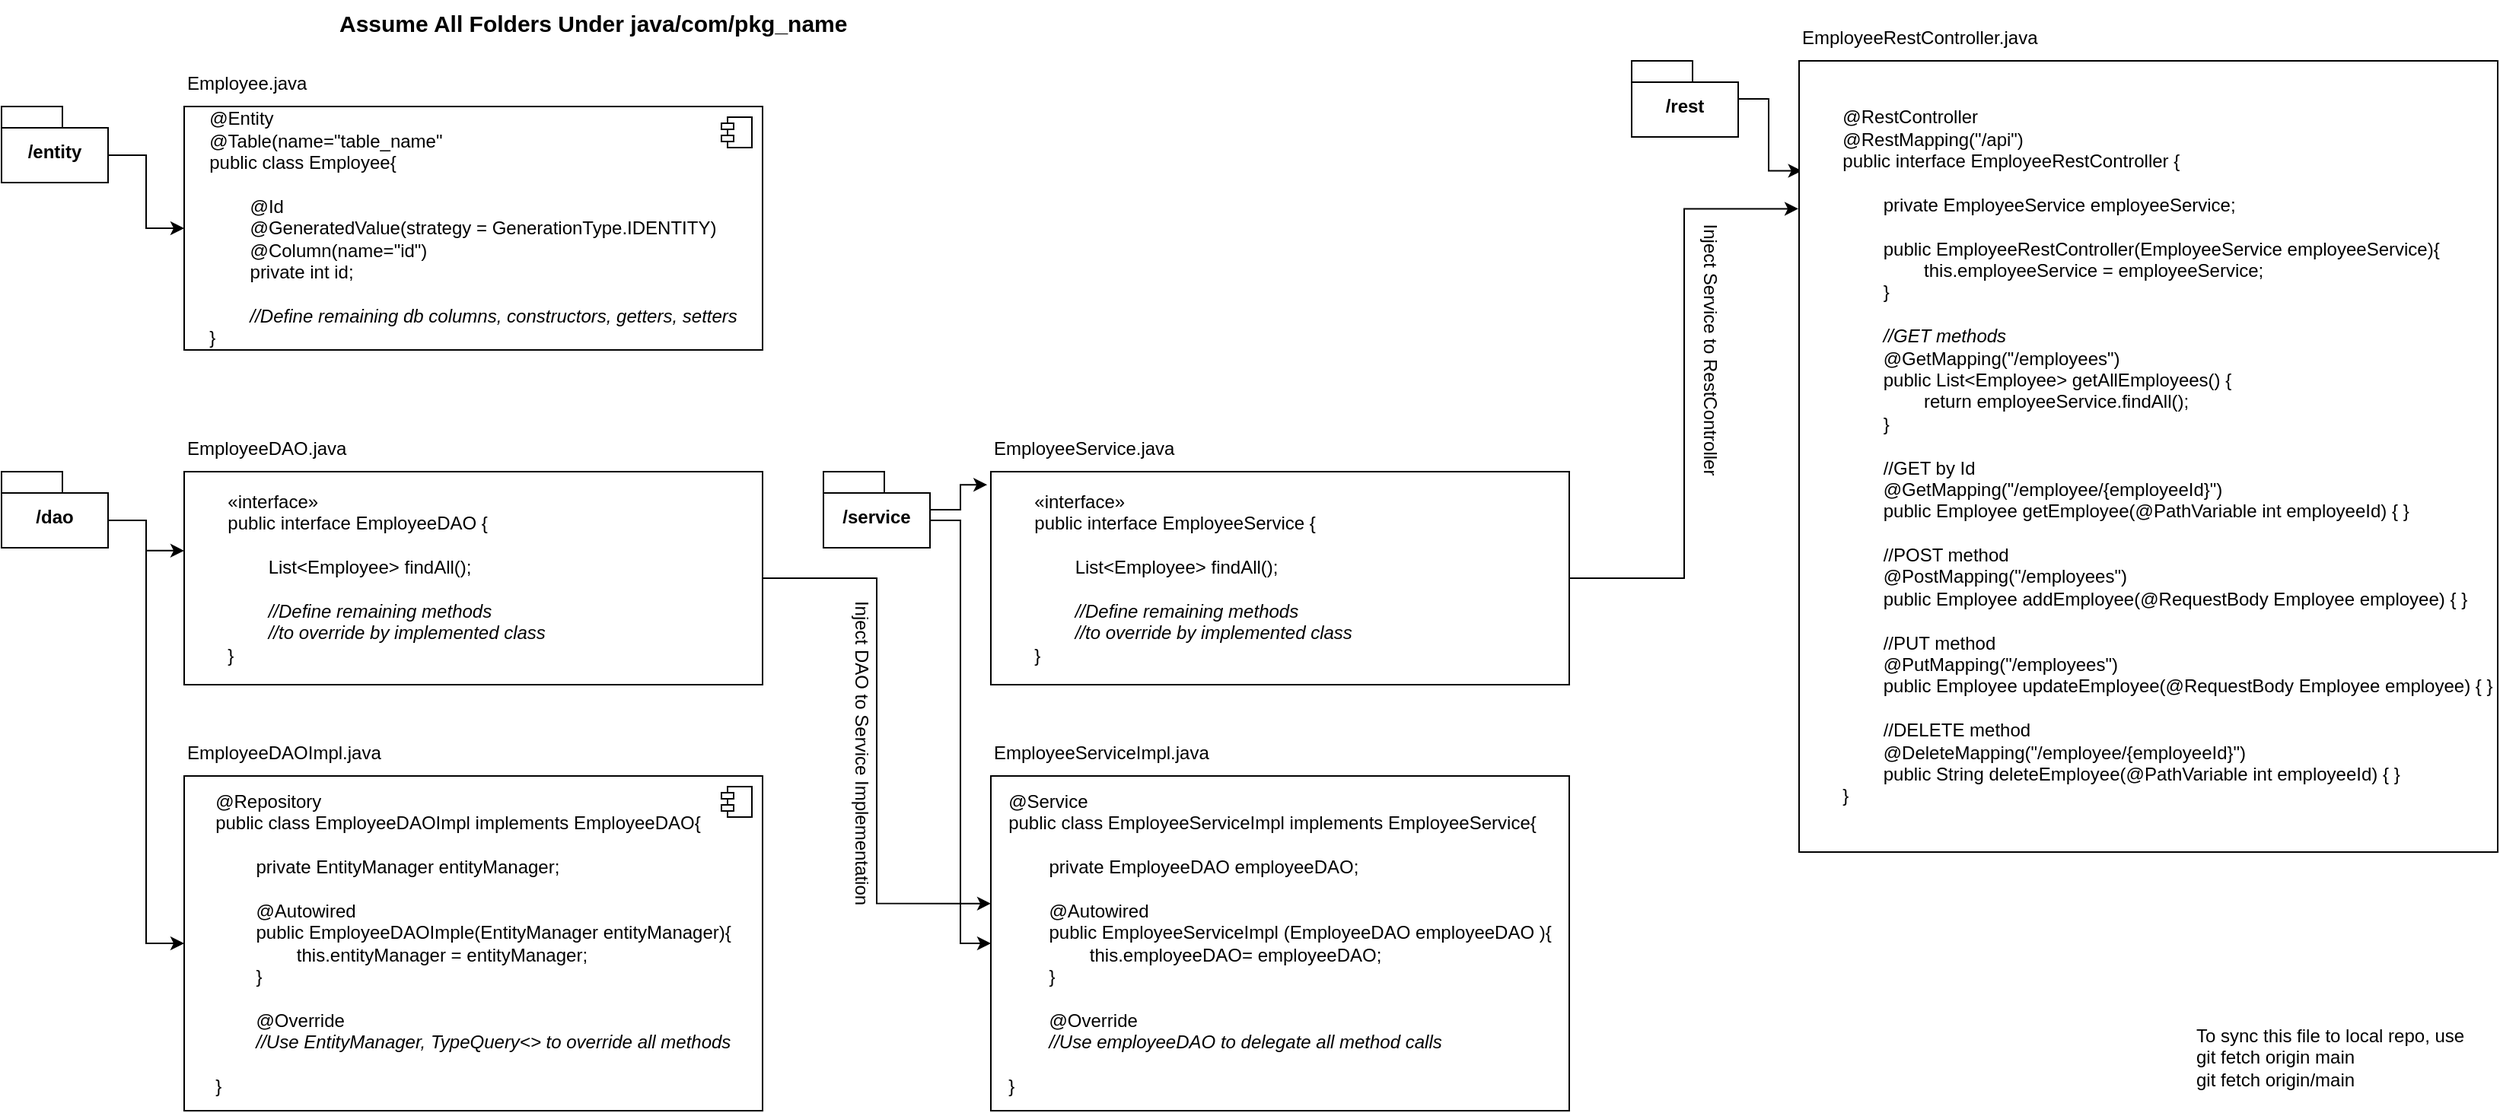 <mxfile version="24.0.2" type="github">
  <diagram name="Page-1" id="POYR0kquh3LaQUKK0Cn5">
    <mxGraphModel dx="1050" dy="557" grid="1" gridSize="10" guides="1" tooltips="1" connect="1" arrows="1" fold="1" page="1" pageScale="1" pageWidth="850" pageHeight="1100" math="0" shadow="0">
      <root>
        <mxCell id="0" />
        <mxCell id="1" parent="0" />
        <mxCell id="C-kAj3b6HFjy4aycYAWX-2" value="&lt;div&gt;To sync this file to local repo, use&lt;/div&gt;git fetch origin main&lt;div&gt;git fetch origin/main&lt;/div&gt;" style="text;strokeColor=none;align=left;fillColor=none;html=1;verticalAlign=middle;whiteSpace=wrap;rounded=0;" vertex="1" parent="1">
          <mxGeometry x="1460" y="680" width="200" height="30" as="geometry" />
        </mxCell>
        <mxCell id="C-kAj3b6HFjy4aycYAWX-6" value="&lt;div style=&quot;font-size: 15px;&quot;&gt;Assume All Folders Under java/com/pkg_name&lt;/div&gt;" style="text;strokeColor=none;align=left;fillColor=none;html=1;verticalAlign=middle;whiteSpace=wrap;rounded=0;fontSize=15;fontStyle=1" vertex="1" parent="1">
          <mxGeometry x="240" width="350" height="30" as="geometry" />
        </mxCell>
        <mxCell id="C-kAj3b6HFjy4aycYAWX-15" style="edgeStyle=orthogonalEdgeStyle;rounded=0;orthogonalLoop=1;jettySize=auto;html=1;exitX=0;exitY=0;exitDx=70;exitDy=32;exitPerimeter=0;entryX=0;entryY=0.5;entryDx=0;entryDy=0;" edge="1" parent="1" source="C-kAj3b6HFjy4aycYAWX-10" target="C-kAj3b6HFjy4aycYAWX-12">
          <mxGeometry relative="1" as="geometry" />
        </mxCell>
        <mxCell id="C-kAj3b6HFjy4aycYAWX-10" value="/entity" style="shape=folder;fontStyle=1;spacingTop=10;tabWidth=40;tabHeight=14;tabPosition=left;html=1;whiteSpace=wrap;" vertex="1" parent="1">
          <mxGeometry x="20" y="70" width="70" height="50" as="geometry" />
        </mxCell>
        <mxCell id="C-kAj3b6HFjy4aycYAWX-11" value="/dao" style="shape=folder;fontStyle=1;spacingTop=10;tabWidth=40;tabHeight=14;tabPosition=left;html=1;whiteSpace=wrap;" vertex="1" parent="1">
          <mxGeometry x="20" y="310" width="70" height="50" as="geometry" />
        </mxCell>
        <mxCell id="C-kAj3b6HFjy4aycYAWX-12" value="&lt;div style=&quot;text-align: left;&quot;&gt;&lt;span style=&quot;background-color: initial;&quot;&gt;@Entity&lt;/span&gt;&lt;/div&gt;&lt;div style=&quot;text-align: left;&quot;&gt;&lt;span style=&quot;background-color: initial;&quot;&gt;@Table(name=&quot;table_name&quot;&lt;/span&gt;&lt;/div&gt;&lt;div&gt;&lt;div style=&quot;text-align: left;&quot;&gt;&lt;span style=&quot;background-color: initial; text-align: center;&quot;&gt;public class Employee{&lt;/span&gt;&lt;br&gt;&lt;/div&gt;&lt;/div&gt;&lt;div style=&quot;text-align: left;&quot;&gt;&lt;span style=&quot;white-space: pre;&quot;&gt;&#x9;&lt;/span&gt;&lt;br&gt;&lt;div style=&quot;text-align: left;&quot;&gt;&lt;span style=&quot;background-color: initial; text-align: center;&quot;&gt;&lt;span style=&quot;white-space: pre;&quot;&gt;&#x9;&lt;/span&gt;@Id&lt;br&gt;&lt;span style=&quot;white-space: pre;&quot;&gt;&#x9;&lt;/span&gt;@GeneratedValue(strategy = GenerationType.IDENTITY)&lt;br&gt;&lt;span style=&quot;white-space: pre;&quot;&gt;&#x9;&lt;/span&gt;@Column(name=&quot;id&quot;)&lt;br&gt;&lt;span style=&quot;white-space: pre;&quot;&gt;&#x9;&lt;/span&gt;private int id;&lt;/span&gt;&lt;/div&gt;&lt;div style=&quot;text-align: left;&quot;&gt;&lt;span style=&quot;background-color: initial; text-align: center;&quot;&gt;&lt;span style=&quot;white-space: pre;&quot;&gt;&#x9;&lt;/span&gt;&lt;br&gt;&lt;/span&gt;&lt;/div&gt;&lt;div style=&quot;text-align: left;&quot;&gt;&lt;span style=&quot;white-space: pre;&quot;&gt;&#x9;&lt;/span&gt;&lt;i&gt;//Define remaining db columns, constructors, getters, setters&lt;/i&gt;&lt;br&gt;&lt;/div&gt;&lt;/div&gt;&lt;div style=&quot;text-align: left;&quot;&gt;}&lt;/div&gt;" style="html=1;dropTarget=0;whiteSpace=wrap;" vertex="1" parent="1">
          <mxGeometry x="140" y="70" width="380" height="160" as="geometry" />
        </mxCell>
        <mxCell id="C-kAj3b6HFjy4aycYAWX-13" value="" style="shape=module;jettyWidth=8;jettyHeight=4;" vertex="1" parent="C-kAj3b6HFjy4aycYAWX-12">
          <mxGeometry x="1" width="20" height="20" relative="1" as="geometry">
            <mxPoint x="-27" y="7" as="offset" />
          </mxGeometry>
        </mxCell>
        <mxCell id="C-kAj3b6HFjy4aycYAWX-16" value="&lt;div style=&quot;text-align: left;&quot;&gt;&lt;span style=&quot;background-color: initial;&quot;&gt;@Repository&lt;/span&gt;&lt;/div&gt;&lt;div style=&quot;text-align: left;&quot;&gt;&lt;span style=&quot;background-color: initial; text-align: center;&quot;&gt;public class EmployeeDAOImpl implements EmployeeDAO{&lt;/span&gt;&lt;br&gt;&lt;/div&gt;&lt;div style=&quot;text-align: left;&quot;&gt;&lt;span style=&quot;white-space: pre;&quot;&gt;&#x9;&lt;/span&gt;&lt;br&gt;&lt;div style=&quot;text-align: left;&quot;&gt;&lt;span style=&quot;background-color: initial; text-align: center;&quot;&gt;&lt;span style=&quot;white-space: pre;&quot;&gt;&#x9;&lt;/span&gt;private EntityManager entityManager;&lt;/span&gt;&lt;/div&gt;&lt;div style=&quot;text-align: left;&quot;&gt;&lt;span style=&quot;white-space: pre;&quot;&gt;&#x9;&lt;/span&gt;&lt;br&gt;&lt;/div&gt;&lt;div style=&quot;text-align: left;&quot;&gt;&lt;span style=&quot;white-space: pre;&quot;&gt;&#x9;&lt;/span&gt;@Autowired&lt;br&gt;&lt;/div&gt;&lt;div style=&quot;text-align: left;&quot;&gt;&lt;span style=&quot;white-space: pre;&quot;&gt;&#x9;&lt;/span&gt;public EmployeeDAOImple(EntityManager entityManager){&lt;/div&gt;&lt;div style=&quot;text-align: left;&quot;&gt;&lt;span style=&quot;white-space: pre;&quot;&gt;&#x9;&lt;/span&gt;&lt;span style=&quot;white-space: pre;&quot;&gt;&#x9;&lt;/span&gt;this.entityManager = entityManager;&lt;br&gt;&lt;/div&gt;&lt;div style=&quot;text-align: left;&quot;&gt;&lt;span style=&quot;white-space: pre;&quot;&gt;&#x9;&lt;/span&gt;}&lt;br&gt;&lt;/div&gt;&lt;div style=&quot;text-align: left;&quot;&gt;&lt;br&gt;&lt;/div&gt;&lt;div style=&quot;text-align: left;&quot;&gt;&lt;span style=&quot;white-space: pre;&quot;&gt;&#x9;&lt;/span&gt;@Override&lt;/div&gt;&lt;div style=&quot;text-align: left;&quot;&gt;&lt;span style=&quot;white-space: pre;&quot;&gt;&#x9;&lt;/span&gt;&lt;i&gt;//Use EntityManager, TypeQuery&amp;lt;&amp;gt; to override all methods&lt;/i&gt;&lt;br&gt;&lt;/div&gt;&lt;div style=&quot;text-align: left;&quot;&gt;&lt;span style=&quot;white-space: pre;&quot;&gt;&#x9;&lt;/span&gt;&lt;br&gt;&lt;/div&gt;&lt;/div&gt;&lt;div style=&quot;text-align: left;&quot;&gt;}&lt;/div&gt;" style="html=1;dropTarget=0;whiteSpace=wrap;" vertex="1" parent="1">
          <mxGeometry x="140" y="510" width="380" height="220" as="geometry" />
        </mxCell>
        <mxCell id="C-kAj3b6HFjy4aycYAWX-17" value="" style="shape=module;jettyWidth=8;jettyHeight=4;" vertex="1" parent="C-kAj3b6HFjy4aycYAWX-16">
          <mxGeometry x="1" width="20" height="20" relative="1" as="geometry">
            <mxPoint x="-27" y="7" as="offset" />
          </mxGeometry>
        </mxCell>
        <mxCell id="C-kAj3b6HFjy4aycYAWX-18" style="edgeStyle=orthogonalEdgeStyle;rounded=0;orthogonalLoop=1;jettySize=auto;html=1;exitX=0;exitY=0;exitDx=70;exitDy=32;exitPerimeter=0;entryX=0;entryY=0.5;entryDx=0;entryDy=0;" edge="1" parent="1" source="C-kAj3b6HFjy4aycYAWX-11" target="C-kAj3b6HFjy4aycYAWX-16">
          <mxGeometry relative="1" as="geometry" />
        </mxCell>
        <mxCell id="C-kAj3b6HFjy4aycYAWX-19" value="&lt;span style=&quot;white-space: pre;&quot;&gt;&#x9;&lt;/span&gt;«interface»&lt;br&gt;&lt;span style=&quot;white-space: pre;&quot;&gt;&#x9;&lt;/span&gt;public interface EmployeeDAO {&lt;div&gt;&lt;br&gt;&lt;/div&gt;&lt;div&gt;&lt;span style=&quot;white-space: pre;&quot;&gt;&#x9;&lt;span style=&quot;white-space: pre;&quot;&gt;&#x9;&lt;/span&gt;List&amp;lt;Employee&amp;gt; findAll();&lt;/span&gt;&lt;/div&gt;&lt;div&gt;&lt;/div&gt;&lt;div&gt;&lt;span style=&quot;white-space: pre;&quot;&gt;&#x9;&lt;/span&gt;&lt;br&gt;&lt;/div&gt;&lt;div&gt;&lt;span style=&quot;white-space: pre;&quot;&gt;&#x9;&lt;/span&gt;&lt;span style=&quot;white-space: pre;&quot;&gt;&#x9;&lt;/span&gt;&lt;i&gt;//Define remaining methods&amp;nbsp;&lt;/i&gt;&lt;/div&gt;&lt;div&gt;&lt;i&gt;&lt;span style=&quot;white-space: pre;&quot;&gt;&#x9;&lt;/span&gt;&lt;span style=&quot;white-space: pre;&quot;&gt;&#x9;&lt;/span&gt;//to override by implemented class&lt;/i&gt;&lt;br&gt;&lt;/div&gt;&lt;div&gt;&lt;span style=&quot;white-space: pre;&quot;&gt;&#x9;&lt;/span&gt;}&lt;br&gt;&lt;/div&gt;" style="html=1;whiteSpace=wrap;align=left;" vertex="1" parent="1">
          <mxGeometry x="140" y="310" width="380" height="140" as="geometry" />
        </mxCell>
        <mxCell id="C-kAj3b6HFjy4aycYAWX-20" value="Employee.java" style="text;strokeColor=none;align=left;fillColor=none;html=1;verticalAlign=middle;whiteSpace=wrap;rounded=0;" vertex="1" parent="1">
          <mxGeometry x="140" y="40" width="60" height="30" as="geometry" />
        </mxCell>
        <mxCell id="C-kAj3b6HFjy4aycYAWX-21" value="EmployeeDAO.java" style="text;strokeColor=none;align=left;fillColor=none;html=1;verticalAlign=middle;whiteSpace=wrap;rounded=0;" vertex="1" parent="1">
          <mxGeometry x="140" y="280" width="60" height="30" as="geometry" />
        </mxCell>
        <mxCell id="C-kAj3b6HFjy4aycYAWX-23" value="EmployeeDAOImpl.java" style="text;strokeColor=none;align=left;fillColor=none;html=1;verticalAlign=middle;whiteSpace=wrap;rounded=0;" vertex="1" parent="1">
          <mxGeometry x="140" y="480" width="60" height="30" as="geometry" />
        </mxCell>
        <mxCell id="C-kAj3b6HFjy4aycYAWX-24" style="edgeStyle=orthogonalEdgeStyle;rounded=0;orthogonalLoop=1;jettySize=auto;html=1;exitX=0;exitY=0;exitDx=70;exitDy=32;exitPerimeter=0;entryX=0;entryY=0.371;entryDx=0;entryDy=0;entryPerimeter=0;" edge="1" parent="1" source="C-kAj3b6HFjy4aycYAWX-11" target="C-kAj3b6HFjy4aycYAWX-19">
          <mxGeometry relative="1" as="geometry" />
        </mxCell>
        <mxCell id="C-kAj3b6HFjy4aycYAWX-31" style="edgeStyle=orthogonalEdgeStyle;rounded=0;orthogonalLoop=1;jettySize=auto;html=1;exitX=0;exitY=0;exitDx=70;exitDy=32;exitPerimeter=0;entryX=0;entryY=0.5;entryDx=0;entryDy=0;" edge="1" parent="1" source="C-kAj3b6HFjy4aycYAWX-25" target="C-kAj3b6HFjy4aycYAWX-26">
          <mxGeometry relative="1" as="geometry" />
        </mxCell>
        <mxCell id="C-kAj3b6HFjy4aycYAWX-36" value="" style="edgeStyle=orthogonalEdgeStyle;rounded=0;orthogonalLoop=1;jettySize=auto;html=1;entryX=-0.04;entryY=1.287;entryDx=0;entryDy=0;entryPerimeter=0;" edge="1" parent="1" source="C-kAj3b6HFjy4aycYAWX-25" target="C-kAj3b6HFjy4aycYAWX-29">
          <mxGeometry relative="1" as="geometry" />
        </mxCell>
        <mxCell id="C-kAj3b6HFjy4aycYAWX-25" value="/service" style="shape=folder;fontStyle=1;spacingTop=10;tabWidth=40;tabHeight=14;tabPosition=left;html=1;whiteSpace=wrap;" vertex="1" parent="1">
          <mxGeometry x="560" y="310" width="70" height="50" as="geometry" />
        </mxCell>
        <mxCell id="C-kAj3b6HFjy4aycYAWX-26" value="&lt;div style=&quot;text-align: left;&quot;&gt;&lt;span style=&quot;background-color: initial;&quot;&gt;@Service&lt;/span&gt;&lt;/div&gt;&lt;div style=&quot;text-align: left;&quot;&gt;&lt;span style=&quot;background-color: initial; text-align: center;&quot;&gt;public class EmployeeServiceImpl implements EmployeeService{&lt;/span&gt;&lt;br&gt;&lt;/div&gt;&lt;div style=&quot;text-align: left;&quot;&gt;&lt;span style=&quot;white-space: pre;&quot;&gt;&#x9;&lt;/span&gt;&lt;br&gt;&lt;div style=&quot;text-align: left;&quot;&gt;&lt;span style=&quot;background-color: initial; text-align: center;&quot;&gt;&lt;span style=&quot;white-space: pre;&quot;&gt;&#x9;&lt;/span&gt;private EmployeeDAO employeeDAO;&lt;/span&gt;&lt;/div&gt;&lt;div style=&quot;text-align: left;&quot;&gt;&lt;span style=&quot;white-space: pre;&quot;&gt;&#x9;&lt;/span&gt;&lt;br&gt;&lt;/div&gt;&lt;div style=&quot;text-align: left;&quot;&gt;&lt;span style=&quot;white-space: pre;&quot;&gt;&#x9;&lt;/span&gt;@Autowired&lt;br&gt;&lt;/div&gt;&lt;div style=&quot;text-align: left;&quot;&gt;&lt;span style=&quot;white-space: pre;&quot;&gt;&#x9;&lt;/span&gt;public&amp;nbsp;&lt;span style=&quot;text-align: center;&quot;&gt;EmployeeServiceImpl&amp;nbsp;&lt;/span&gt;(&lt;span style=&quot;text-align: center;&quot;&gt;EmployeeDAO e&lt;/span&gt;&lt;span style=&quot;text-align: center;&quot;&gt;mployeeDAO&lt;/span&gt;&lt;span style=&quot;text-align: center;&quot;&gt;&amp;nbsp;&lt;/span&gt;){&lt;/div&gt;&lt;div style=&quot;text-align: left;&quot;&gt;&lt;span style=&quot;white-space: pre;&quot;&gt;&#x9;&lt;/span&gt;&lt;span style=&quot;white-space: pre;&quot;&gt;&#x9;&lt;/span&gt;this.&lt;span style=&quot;text-align: center;&quot;&gt;employeeDAO&lt;/span&gt;=&amp;nbsp;&lt;span style=&quot;text-align: center;&quot;&gt;employeeDAO&lt;/span&gt;;&lt;br&gt;&lt;/div&gt;&lt;div style=&quot;text-align: left;&quot;&gt;&lt;span style=&quot;white-space: pre;&quot;&gt;&#x9;&lt;/span&gt;}&lt;br&gt;&lt;/div&gt;&lt;div style=&quot;text-align: left;&quot;&gt;&lt;br&gt;&lt;/div&gt;&lt;div style=&quot;text-align: left;&quot;&gt;&lt;span style=&quot;white-space: pre;&quot;&gt;&#x9;&lt;/span&gt;@Override&lt;/div&gt;&lt;div style=&quot;text-align: left;&quot;&gt;&lt;span style=&quot;white-space: pre;&quot;&gt;&#x9;&lt;/span&gt;&lt;i&gt;//Use employeeDAO to delegate all method calls&lt;/i&gt;&lt;br&gt;&lt;/div&gt;&lt;div style=&quot;text-align: left;&quot;&gt;&lt;span style=&quot;white-space: pre;&quot;&gt;&#x9;&lt;/span&gt;&lt;br&gt;&lt;/div&gt;&lt;/div&gt;&lt;div style=&quot;text-align: left;&quot;&gt;}&lt;/div&gt;" style="html=1;dropTarget=0;whiteSpace=wrap;" vertex="1" parent="1">
          <mxGeometry x="670" y="510" width="380" height="220" as="geometry" />
        </mxCell>
        <mxCell id="C-kAj3b6HFjy4aycYAWX-28" value="&lt;span style=&quot;white-space: pre;&quot;&gt;&#x9;&lt;/span&gt;«interface»&lt;br&gt;&lt;span style=&quot;white-space: pre;&quot;&gt;&#x9;&lt;/span&gt;public interface EmployeeService {&lt;div&gt;&lt;br&gt;&lt;/div&gt;&lt;div&gt;&lt;span style=&quot;white-space: pre;&quot;&gt;&#x9;&lt;span style=&quot;white-space: pre;&quot;&gt;&#x9;&lt;/span&gt;List&amp;lt;Employee&amp;gt; findAll();&lt;/span&gt;&lt;/div&gt;&lt;div&gt;&lt;/div&gt;&lt;div&gt;&lt;span style=&quot;white-space: pre;&quot;&gt;&#x9;&lt;/span&gt;&lt;br&gt;&lt;/div&gt;&lt;div&gt;&lt;span style=&quot;white-space: pre;&quot;&gt;&#x9;&lt;/span&gt;&lt;span style=&quot;white-space: pre;&quot;&gt;&#x9;&lt;/span&gt;&lt;i&gt;//Define remaining methods&amp;nbsp;&lt;/i&gt;&lt;/div&gt;&lt;div&gt;&lt;i&gt;&lt;span style=&quot;white-space: pre;&quot;&gt;&#x9;&lt;/span&gt;&lt;span style=&quot;white-space: pre;&quot;&gt;&#x9;&lt;/span&gt;//to override by implemented class&lt;/i&gt;&lt;br&gt;&lt;/div&gt;&lt;div&gt;&lt;span style=&quot;white-space: pre;&quot;&gt;&#x9;&lt;/span&gt;}&lt;br&gt;&lt;/div&gt;" style="html=1;whiteSpace=wrap;align=left;" vertex="1" parent="1">
          <mxGeometry x="670" y="310" width="380" height="140" as="geometry" />
        </mxCell>
        <mxCell id="C-kAj3b6HFjy4aycYAWX-29" value="EmployeeService.java" style="text;strokeColor=none;align=left;fillColor=none;html=1;verticalAlign=middle;whiteSpace=wrap;rounded=0;" vertex="1" parent="1">
          <mxGeometry x="670" y="280" width="60" height="30" as="geometry" />
        </mxCell>
        <mxCell id="C-kAj3b6HFjy4aycYAWX-30" value="EmployeeServiceImpl.java" style="text;strokeColor=none;align=left;fillColor=none;html=1;verticalAlign=middle;whiteSpace=wrap;rounded=0;" vertex="1" parent="1">
          <mxGeometry x="670" y="480" width="60" height="30" as="geometry" />
        </mxCell>
        <mxCell id="C-kAj3b6HFjy4aycYAWX-33" style="edgeStyle=orthogonalEdgeStyle;rounded=0;orthogonalLoop=1;jettySize=auto;html=1;exitX=1;exitY=0.5;exitDx=0;exitDy=0;entryX=0;entryY=0.381;entryDx=0;entryDy=0;entryPerimeter=0;" edge="1" parent="1" source="C-kAj3b6HFjy4aycYAWX-19" target="C-kAj3b6HFjy4aycYAWX-26">
          <mxGeometry relative="1" as="geometry" />
        </mxCell>
        <mxCell id="C-kAj3b6HFjy4aycYAWX-37" value="" style="edgeStyle=orthogonalEdgeStyle;rounded=0;orthogonalLoop=1;jettySize=auto;html=1;entryX=0.004;entryY=0.139;entryDx=0;entryDy=0;entryPerimeter=0;" edge="1" parent="1" source="C-kAj3b6HFjy4aycYAWX-38" target="C-kAj3b6HFjy4aycYAWX-39">
          <mxGeometry relative="1" as="geometry" />
        </mxCell>
        <mxCell id="C-kAj3b6HFjy4aycYAWX-38" value="/rest" style="shape=folder;fontStyle=1;spacingTop=10;tabWidth=40;tabHeight=14;tabPosition=left;html=1;whiteSpace=wrap;" vertex="1" parent="1">
          <mxGeometry x="1091" y="40" width="70" height="50" as="geometry" />
        </mxCell>
        <mxCell id="C-kAj3b6HFjy4aycYAWX-39" value="&lt;span style=&quot;white-space: pre;&quot;&gt;&#x9;&lt;/span&gt;@RestController&lt;div&gt;&lt;span style=&quot;white-space: pre;&quot;&gt;&#x9;&lt;/span&gt;@RestMapping(&quot;/api&quot;)&lt;br&gt;&lt;span style=&quot;white-space: pre;&quot;&gt;&#x9;&lt;/span&gt;public interface EmployeeRestController {&lt;div&gt;&lt;br&gt;&lt;/div&gt;&lt;div&gt;&lt;span style=&quot;white-space: pre;&quot;&gt;&#x9;&lt;span style=&quot;white-space: pre;&quot;&gt;&#x9;&lt;/span&gt;p&lt;/span&gt;rivate EmployeeService employeeService;&lt;/div&gt;&lt;div&gt;&lt;br&gt;&lt;/div&gt;&lt;div&gt;&lt;span style=&quot;white-space: pre;&quot;&gt;&#x9;&lt;/span&gt;&lt;span style=&quot;white-space: pre;&quot;&gt;&#x9;&lt;/span&gt;public EmployeeRestController(EmployeeService employeeService){&lt;/div&gt;&lt;div&gt;&lt;span style=&quot;white-space: pre;&quot;&gt;&#x9;&lt;/span&gt;&lt;span style=&quot;white-space: pre;&quot;&gt;&#x9;&lt;span style=&quot;white-space: pre;&quot;&gt;&#x9;&lt;/span&gt;this.employeeService = employeeService;&lt;/span&gt;&lt;/div&gt;&lt;div&gt;&lt;span style=&quot;white-space: pre;&quot;&gt;&#x9;&lt;/span&gt;&lt;span style=&quot;white-space: pre;&quot;&gt;&#x9;&lt;/span&gt;}&lt;br&gt;&lt;/div&gt;&lt;div&gt;&lt;/div&gt;&lt;div&gt;&lt;span style=&quot;white-space: pre;&quot;&gt;&#x9;&lt;/span&gt;&lt;br&gt;&lt;/div&gt;&lt;div&gt;&lt;span style=&quot;white-space: pre;&quot;&gt;&#x9;&lt;/span&gt;&lt;span style=&quot;white-space: pre;&quot;&gt;&#x9;&lt;/span&gt;&lt;i&gt;//GET methods&amp;nbsp;&lt;/i&gt;&lt;/div&gt;&lt;div&gt;&lt;span style=&quot;font-style: italic; white-space: pre;&quot;&gt;&#x9;&lt;/span&gt;&lt;span style=&quot;font-style: italic; white-space: pre;&quot;&gt;&#x9;&lt;/span&gt;@GetMapping(&quot;/employees&quot;)&lt;br&gt;&lt;/div&gt;&lt;div&gt;&lt;span style=&quot;white-space: pre;&quot;&gt;&#x9;&lt;/span&gt;&lt;span style=&quot;white-space: pre;&quot;&gt;&#x9;&lt;/span&gt;public List&amp;lt;Employee&amp;gt; getAllEmployees() {&amp;nbsp;&lt;/div&gt;&lt;div&gt;&lt;span style=&quot;white-space: pre;&quot;&gt;&#x9;&lt;/span&gt;&lt;span style=&quot;white-space: pre;&quot;&gt;&#x9;&lt;/span&gt;&lt;span style=&quot;white-space: pre;&quot;&gt;&#x9;&lt;/span&gt;return employeeService.findAll();&lt;br&gt;&lt;/div&gt;&lt;div&gt;&lt;span style=&quot;white-space: pre;&quot;&gt;&#x9;&lt;/span&gt;&lt;span style=&quot;white-space: pre;&quot;&gt;&#x9;&lt;/span&gt;}&lt;br&gt;&lt;/div&gt;&lt;div&gt;&lt;span style=&quot;white-space: pre;&quot;&gt;&#x9;&lt;/span&gt;&lt;span style=&quot;white-space: pre;&quot;&gt;&#x9;&lt;/span&gt;&lt;br&gt;&lt;/div&gt;&lt;div&gt;&lt;span style=&quot;white-space: pre;&quot;&gt;&#x9;&lt;/span&gt;&lt;span style=&quot;white-space: pre;&quot;&gt;&#x9;&lt;/span&gt;//GET by Id&lt;br&gt;&lt;/div&gt;&lt;div&gt;&lt;span style=&quot;white-space: pre;&quot;&gt;&#x9;&lt;/span&gt;&lt;span style=&quot;white-space: pre;&quot;&gt;&#x9;&lt;/span&gt;@GetMapping(&quot;/employee/{employeeId}&quot;)&lt;br&gt;&lt;/div&gt;&lt;div&gt;&lt;span style=&quot;white-space: pre;&quot;&gt;&#x9;&lt;/span&gt;&lt;span style=&quot;white-space: pre;&quot;&gt;&#x9;&lt;/span&gt;public Employee getEmployee(@PathVariable int employeeId) { }&lt;br&gt;&lt;/div&gt;&lt;div&gt;&lt;br&gt;&lt;/div&gt;&lt;div&gt;&lt;span style=&quot;white-space: pre;&quot;&gt;&#x9;&lt;/span&gt;&lt;span style=&quot;white-space: pre;&quot;&gt;&#x9;&lt;/span&gt;//POST method&lt;br&gt;&lt;/div&gt;&lt;div&gt;&lt;span style=&quot;white-space: pre;&quot;&gt;&#x9;&lt;/span&gt;&lt;span style=&quot;white-space: pre;&quot;&gt;&#x9;&lt;/span&gt;@PostMapping(&quot;/employees&quot;)&lt;br&gt;&lt;/div&gt;&lt;div&gt;&lt;span style=&quot;white-space: pre;&quot;&gt;&#x9;&lt;/span&gt;&lt;span style=&quot;white-space: pre;&quot;&gt;&#x9;&lt;/span&gt;public Employee addEmployee(@RequestBody Employee employee) { }&lt;br&gt;&lt;/div&gt;&lt;div&gt;&lt;br&gt;&lt;/div&gt;&lt;div&gt;&lt;span style=&quot;white-space: pre;&quot;&gt;&#x9;&lt;/span&gt;&lt;span style=&quot;white-space: pre;&quot;&gt;&#x9;&lt;/span&gt;&lt;span style=&quot;background-color: initial;&quot;&gt;//PUT method&lt;/span&gt;&lt;br&gt;&lt;/div&gt;&lt;div&gt;&lt;span style=&quot;white-space: pre;&quot;&gt;&#x9;&lt;/span&gt;&lt;span style=&quot;white-space: pre;&quot;&gt;&#x9;&lt;/span&gt;@PutMapping(&quot;/employees&quot;)&lt;br&gt;&lt;/div&gt;&lt;div&gt;&lt;span style=&quot;white-space: pre;&quot;&gt;&#x9;&lt;/span&gt;&lt;span style=&quot;white-space: pre;&quot;&gt;&#x9;&lt;/span&gt;public Employee updateEmployee(@RequestBody Employee employee) { }&lt;/div&gt;&lt;div&gt;&lt;br&gt;&lt;/div&gt;&lt;div&gt;&lt;span style=&quot;white-space: pre;&quot;&gt;&#x9;&lt;/span&gt;&lt;span style=&quot;white-space: pre;&quot;&gt;&#x9;&lt;/span&gt;//DELETE method&lt;br&gt;&lt;/div&gt;&lt;div&gt;&lt;span style=&quot;white-space: pre;&quot;&gt;&#x9;&lt;/span&gt;&lt;span style=&quot;white-space: pre;&quot;&gt;&#x9;&lt;/span&gt;@DeleteMapping(&quot;/employee/{employeeId}&quot;)&lt;br&gt;&lt;/div&gt;&lt;div&gt;&lt;span style=&quot;white-space: pre;&quot;&gt;&#x9;&lt;/span&gt;&lt;span style=&quot;white-space: pre;&quot;&gt;&#x9;&lt;/span&gt;public String deleteEmployee(@PathVariable int employeeId) { }&lt;br&gt;&lt;/div&gt;&lt;div&gt;&lt;span style=&quot;white-space: pre;&quot;&gt;&#x9;&lt;/span&gt;}&lt;br&gt;&lt;/div&gt;&lt;/div&gt;" style="html=1;whiteSpace=wrap;align=left;" vertex="1" parent="1">
          <mxGeometry x="1201" y="40" width="459" height="520" as="geometry" />
        </mxCell>
        <mxCell id="C-kAj3b6HFjy4aycYAWX-40" value="EmployeeRestController.java" style="text;strokeColor=none;align=left;fillColor=none;html=1;verticalAlign=middle;whiteSpace=wrap;rounded=0;" vertex="1" parent="1">
          <mxGeometry x="1201" y="10" width="60" height="30" as="geometry" />
        </mxCell>
        <mxCell id="C-kAj3b6HFjy4aycYAWX-41" style="edgeStyle=orthogonalEdgeStyle;rounded=0;orthogonalLoop=1;jettySize=auto;html=1;exitX=1;exitY=0.5;exitDx=0;exitDy=0;entryX=-0.001;entryY=0.187;entryDx=0;entryDy=0;entryPerimeter=0;" edge="1" parent="1" source="C-kAj3b6HFjy4aycYAWX-28" target="C-kAj3b6HFjy4aycYAWX-39">
          <mxGeometry relative="1" as="geometry" />
        </mxCell>
        <mxCell id="C-kAj3b6HFjy4aycYAWX-42" value="Inject DAO to Service Implementation" style="text;strokeColor=none;align=center;fillColor=none;html=1;verticalAlign=middle;whiteSpace=wrap;rounded=0;direction=east;flipV=0;flipH=0;rotation=90;" vertex="1" parent="1">
          <mxGeometry x="450" y="475" width="270" height="40" as="geometry" />
        </mxCell>
        <mxCell id="C-kAj3b6HFjy4aycYAWX-44" value="Inject Service to RestController" style="text;strokeColor=none;align=center;fillColor=none;html=1;verticalAlign=middle;whiteSpace=wrap;rounded=0;direction=east;flipV=0;flipH=0;rotation=90;" vertex="1" parent="1">
          <mxGeometry x="1050" y="210" width="185" height="40" as="geometry" />
        </mxCell>
      </root>
    </mxGraphModel>
  </diagram>
</mxfile>
